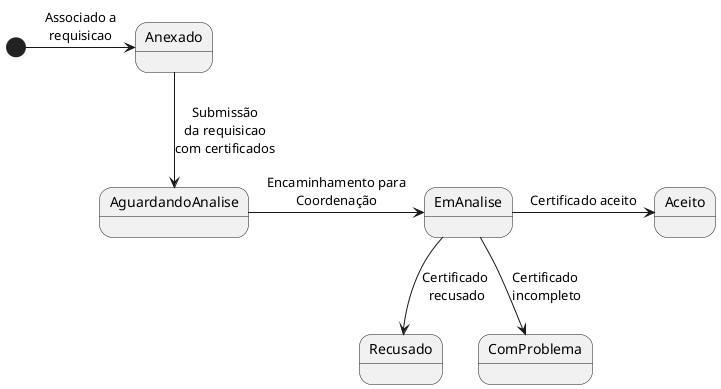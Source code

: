@startuml Certificado
[*] -> Anexado : Associado a\nrequisicao
Anexado --> AguardandoAnalise : Submissão\nda requisicao\ncom certificados
AguardandoAnalise -> EmAnalise : Encaminhamento para\nCoordenação
EmAnalise --> Recusado : Certificado \nrecusado 
EmAnalise --> ComProblema : Certificado \nincompleto
EmAnalise -> Aceito : Certificado aceito
@enduml